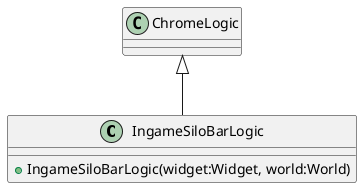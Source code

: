 @startuml
class IngameSiloBarLogic {
    + IngameSiloBarLogic(widget:Widget, world:World)
}
ChromeLogic <|-- IngameSiloBarLogic
@enduml
